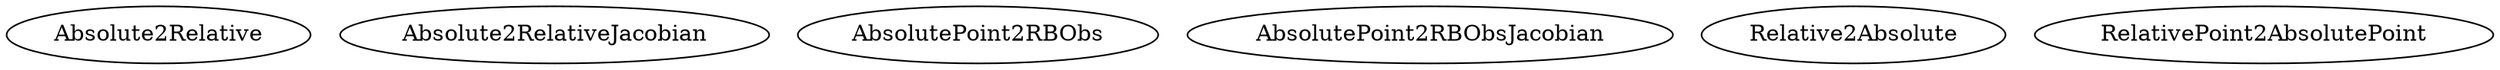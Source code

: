 /* Created by mdot for Matlab */
digraph m2html {

  Absolute2Relative [URL="Absolute2Relative.html"];
  Absolute2RelativeJacobian [URL="Absolute2RelativeJacobian.html"];
  AbsolutePoint2RBObs [URL="AbsolutePoint2RBObs.html"];
  AbsolutePoint2RBObsJacobian [URL="AbsolutePoint2RBObsJacobian.html"];
  Relative2Absolute [URL="Relative2Absolute.html"];
  RelativePoint2AbsolutePoint [URL="RelativePoint2AbsolutePoint.html"];
}
